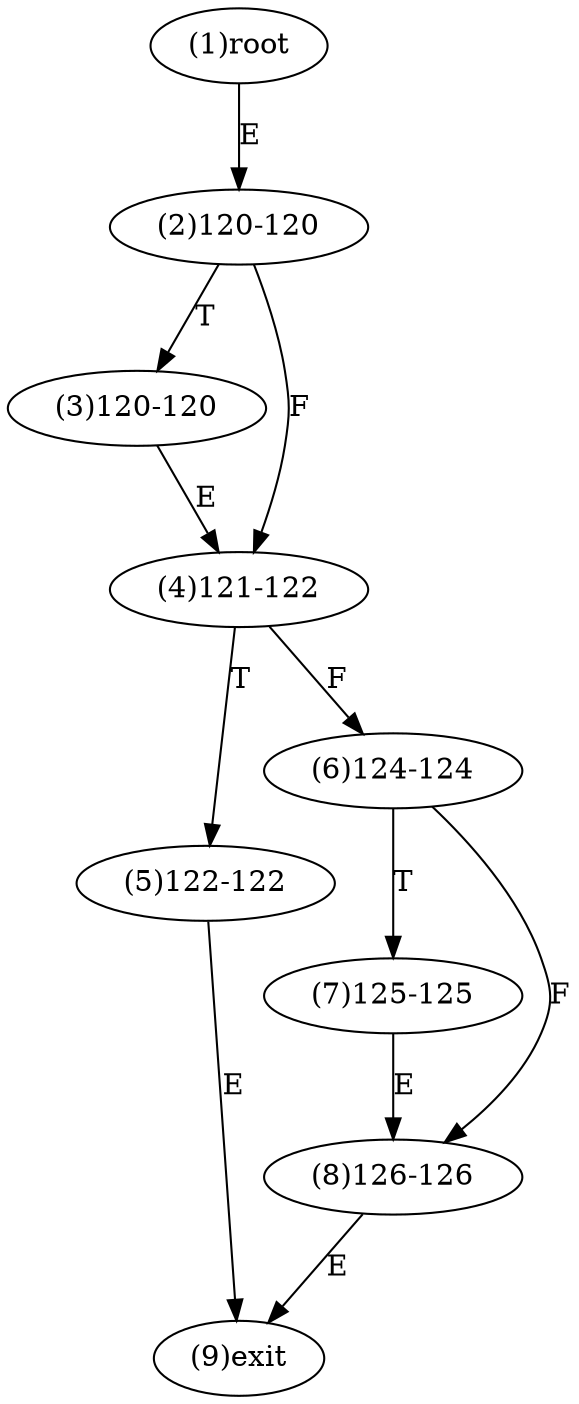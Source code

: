 digraph "" { 
1[ label="(1)root"];
2[ label="(2)120-120"];
3[ label="(3)120-120"];
4[ label="(4)121-122"];
5[ label="(5)122-122"];
6[ label="(6)124-124"];
7[ label="(7)125-125"];
8[ label="(8)126-126"];
9[ label="(9)exit"];
1->2[ label="E"];
2->4[ label="F"];
2->3[ label="T"];
3->4[ label="E"];
4->6[ label="F"];
4->5[ label="T"];
5->9[ label="E"];
6->8[ label="F"];
6->7[ label="T"];
7->8[ label="E"];
8->9[ label="E"];
}